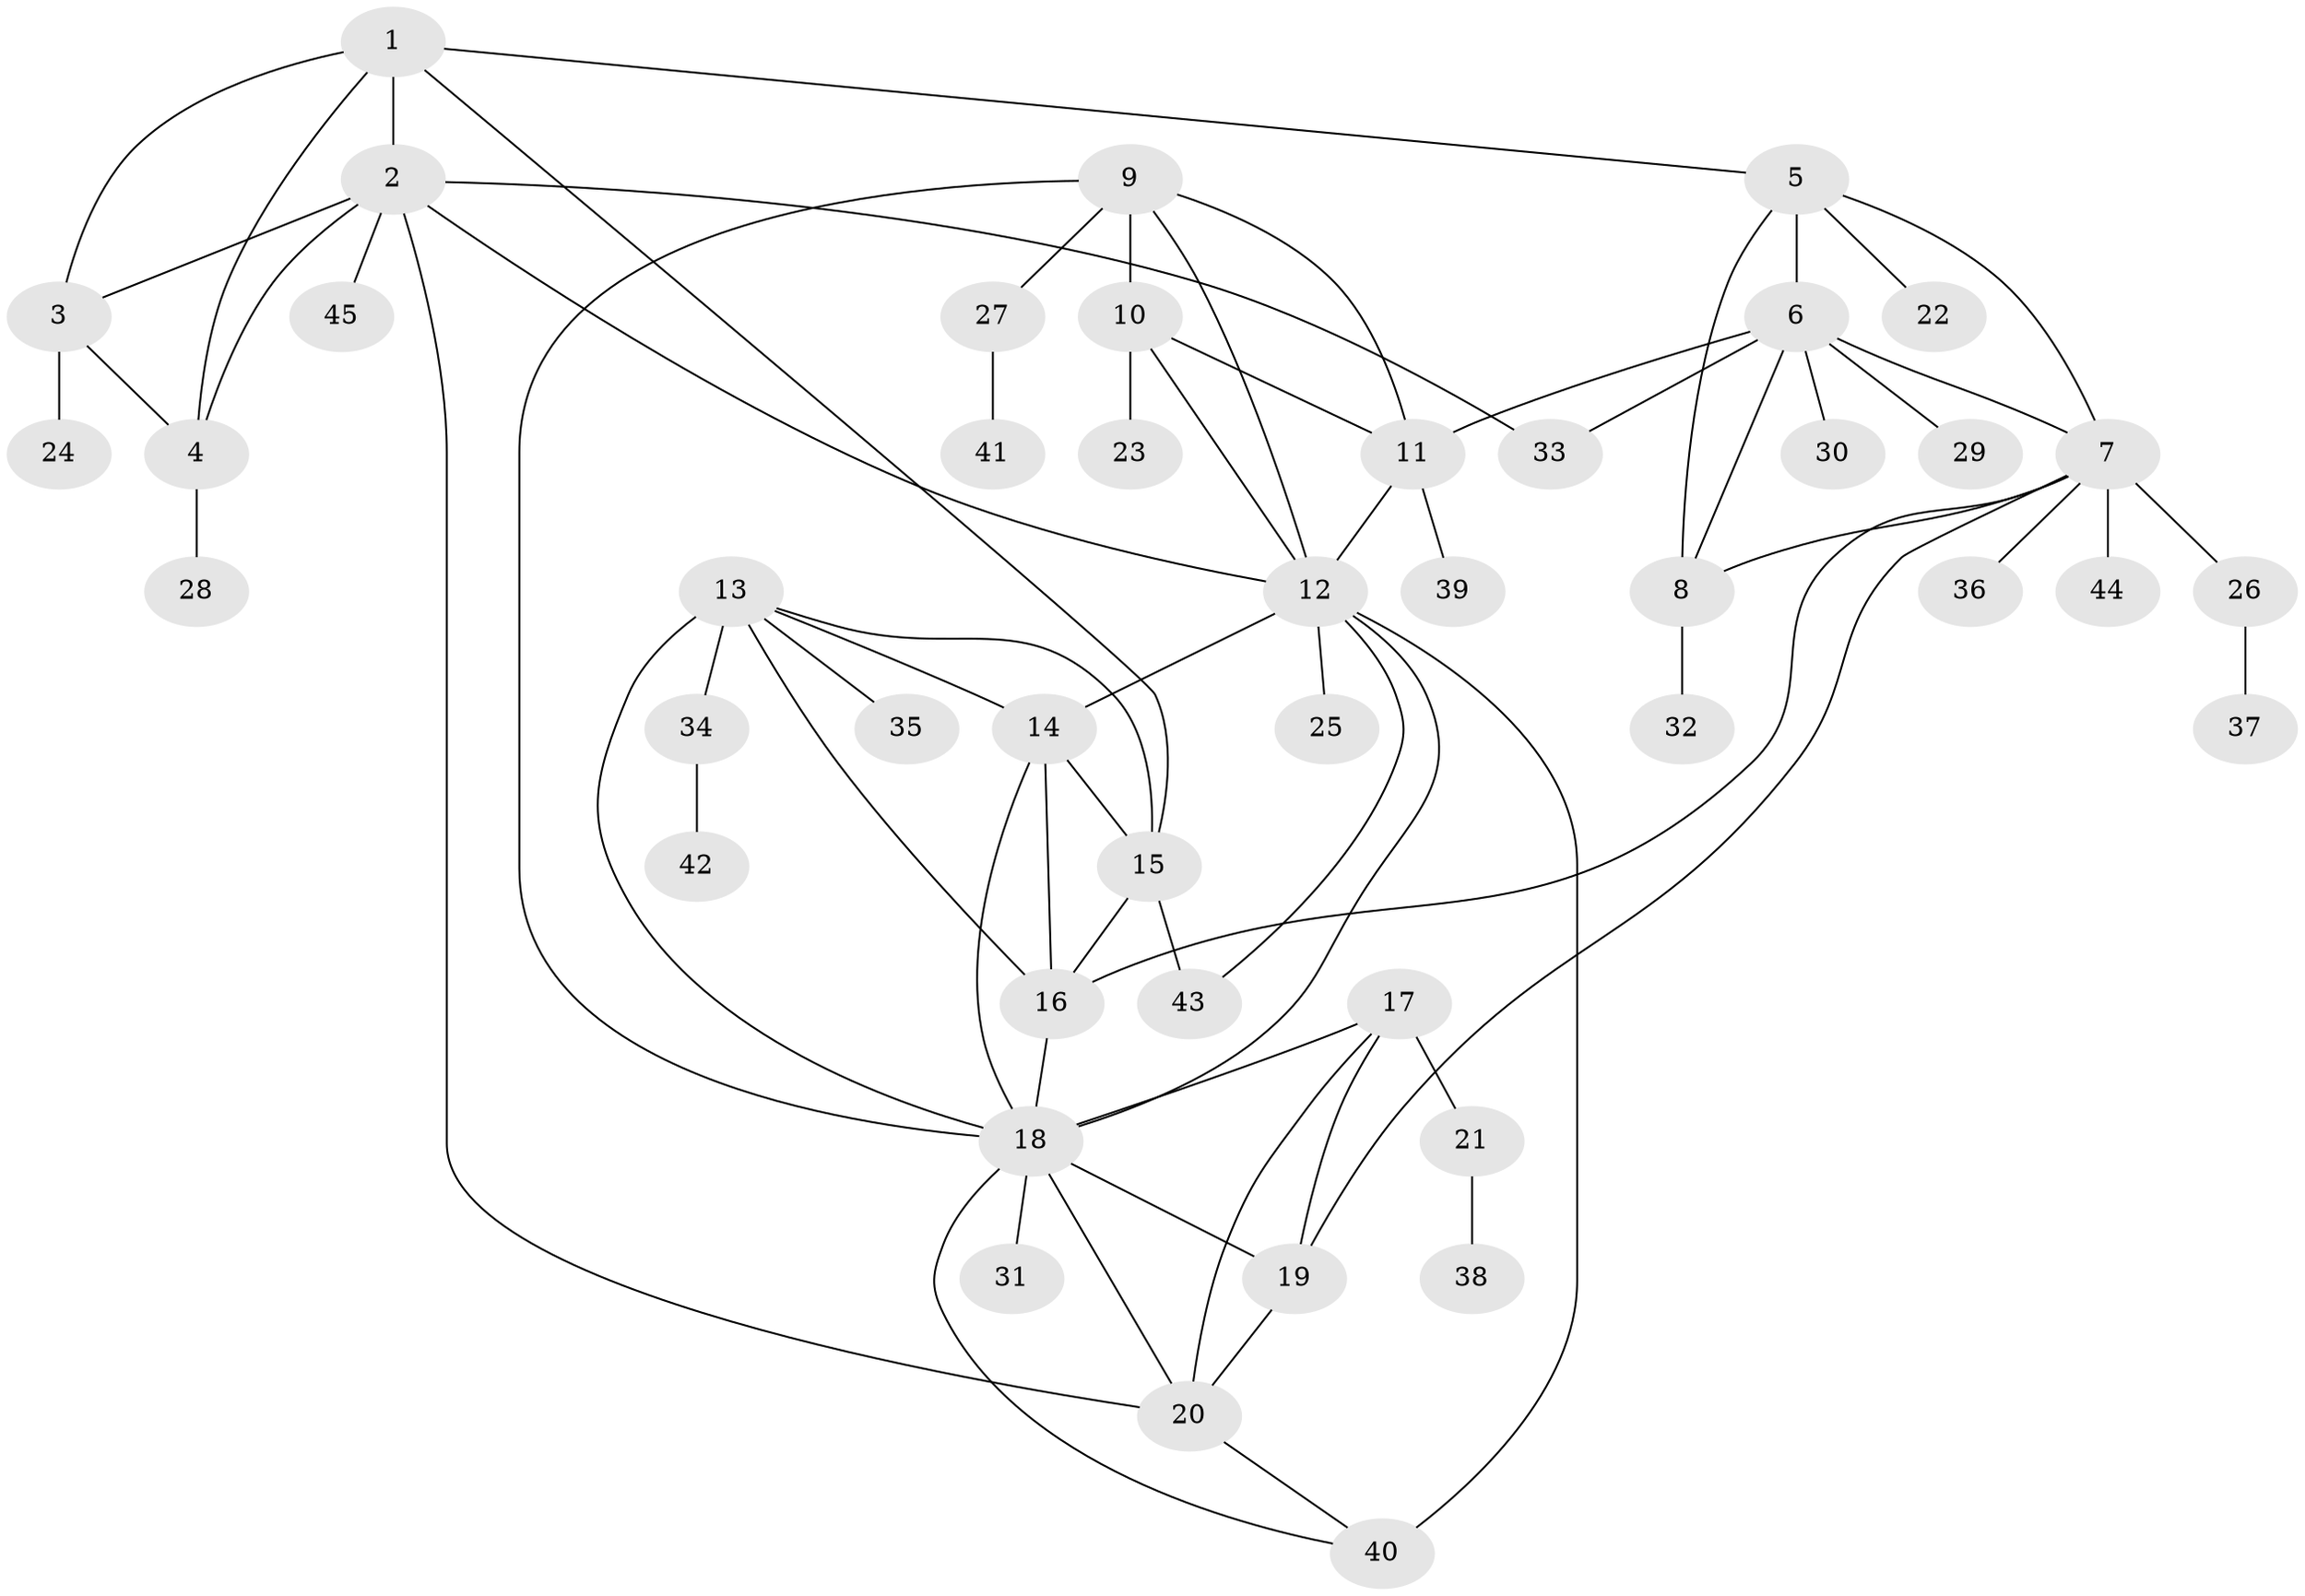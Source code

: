 // original degree distribution, {6: 0.08888888888888889, 8: 0.022222222222222223, 9: 0.03333333333333333, 7: 0.022222222222222223, 10: 0.011111111111111112, 5: 0.011111111111111112, 4: 0.03333333333333333, 11: 0.011111111111111112, 2: 0.2, 1: 0.5444444444444444, 3: 0.022222222222222223}
// Generated by graph-tools (version 1.1) at 2025/37/03/09/25 02:37:21]
// undirected, 45 vertices, 72 edges
graph export_dot {
graph [start="1"]
  node [color=gray90,style=filled];
  1;
  2;
  3;
  4;
  5;
  6;
  7;
  8;
  9;
  10;
  11;
  12;
  13;
  14;
  15;
  16;
  17;
  18;
  19;
  20;
  21;
  22;
  23;
  24;
  25;
  26;
  27;
  28;
  29;
  30;
  31;
  32;
  33;
  34;
  35;
  36;
  37;
  38;
  39;
  40;
  41;
  42;
  43;
  44;
  45;
  1 -- 2 [weight=1.0];
  1 -- 3 [weight=1.0];
  1 -- 4 [weight=1.0];
  1 -- 5 [weight=1.0];
  1 -- 15 [weight=1.0];
  2 -- 3 [weight=1.0];
  2 -- 4 [weight=1.0];
  2 -- 12 [weight=1.0];
  2 -- 20 [weight=1.0];
  2 -- 33 [weight=1.0];
  2 -- 45 [weight=1.0];
  3 -- 4 [weight=1.0];
  3 -- 24 [weight=2.0];
  4 -- 28 [weight=2.0];
  5 -- 6 [weight=1.0];
  5 -- 7 [weight=1.0];
  5 -- 8 [weight=1.0];
  5 -- 22 [weight=1.0];
  6 -- 7 [weight=1.0];
  6 -- 8 [weight=1.0];
  6 -- 11 [weight=1.0];
  6 -- 29 [weight=2.0];
  6 -- 30 [weight=1.0];
  6 -- 33 [weight=1.0];
  7 -- 8 [weight=1.0];
  7 -- 16 [weight=1.0];
  7 -- 19 [weight=1.0];
  7 -- 26 [weight=1.0];
  7 -- 36 [weight=1.0];
  7 -- 44 [weight=1.0];
  8 -- 32 [weight=3.0];
  9 -- 10 [weight=1.0];
  9 -- 11 [weight=1.0];
  9 -- 12 [weight=1.0];
  9 -- 18 [weight=1.0];
  9 -- 27 [weight=1.0];
  10 -- 11 [weight=1.0];
  10 -- 12 [weight=1.0];
  10 -- 23 [weight=2.0];
  11 -- 12 [weight=1.0];
  11 -- 39 [weight=2.0];
  12 -- 14 [weight=1.0];
  12 -- 18 [weight=1.0];
  12 -- 25 [weight=1.0];
  12 -- 40 [weight=2.0];
  12 -- 43 [weight=1.0];
  13 -- 14 [weight=1.0];
  13 -- 15 [weight=1.0];
  13 -- 16 [weight=1.0];
  13 -- 18 [weight=1.0];
  13 -- 34 [weight=3.0];
  13 -- 35 [weight=1.0];
  14 -- 15 [weight=1.0];
  14 -- 16 [weight=1.0];
  14 -- 18 [weight=1.0];
  15 -- 16 [weight=3.0];
  15 -- 43 [weight=1.0];
  16 -- 18 [weight=1.0];
  17 -- 18 [weight=1.0];
  17 -- 19 [weight=2.0];
  17 -- 20 [weight=1.0];
  17 -- 21 [weight=1.0];
  18 -- 19 [weight=1.0];
  18 -- 20 [weight=1.0];
  18 -- 31 [weight=1.0];
  18 -- 40 [weight=1.0];
  19 -- 20 [weight=1.0];
  20 -- 40 [weight=1.0];
  21 -- 38 [weight=1.0];
  26 -- 37 [weight=2.0];
  27 -- 41 [weight=1.0];
  34 -- 42 [weight=1.0];
}
